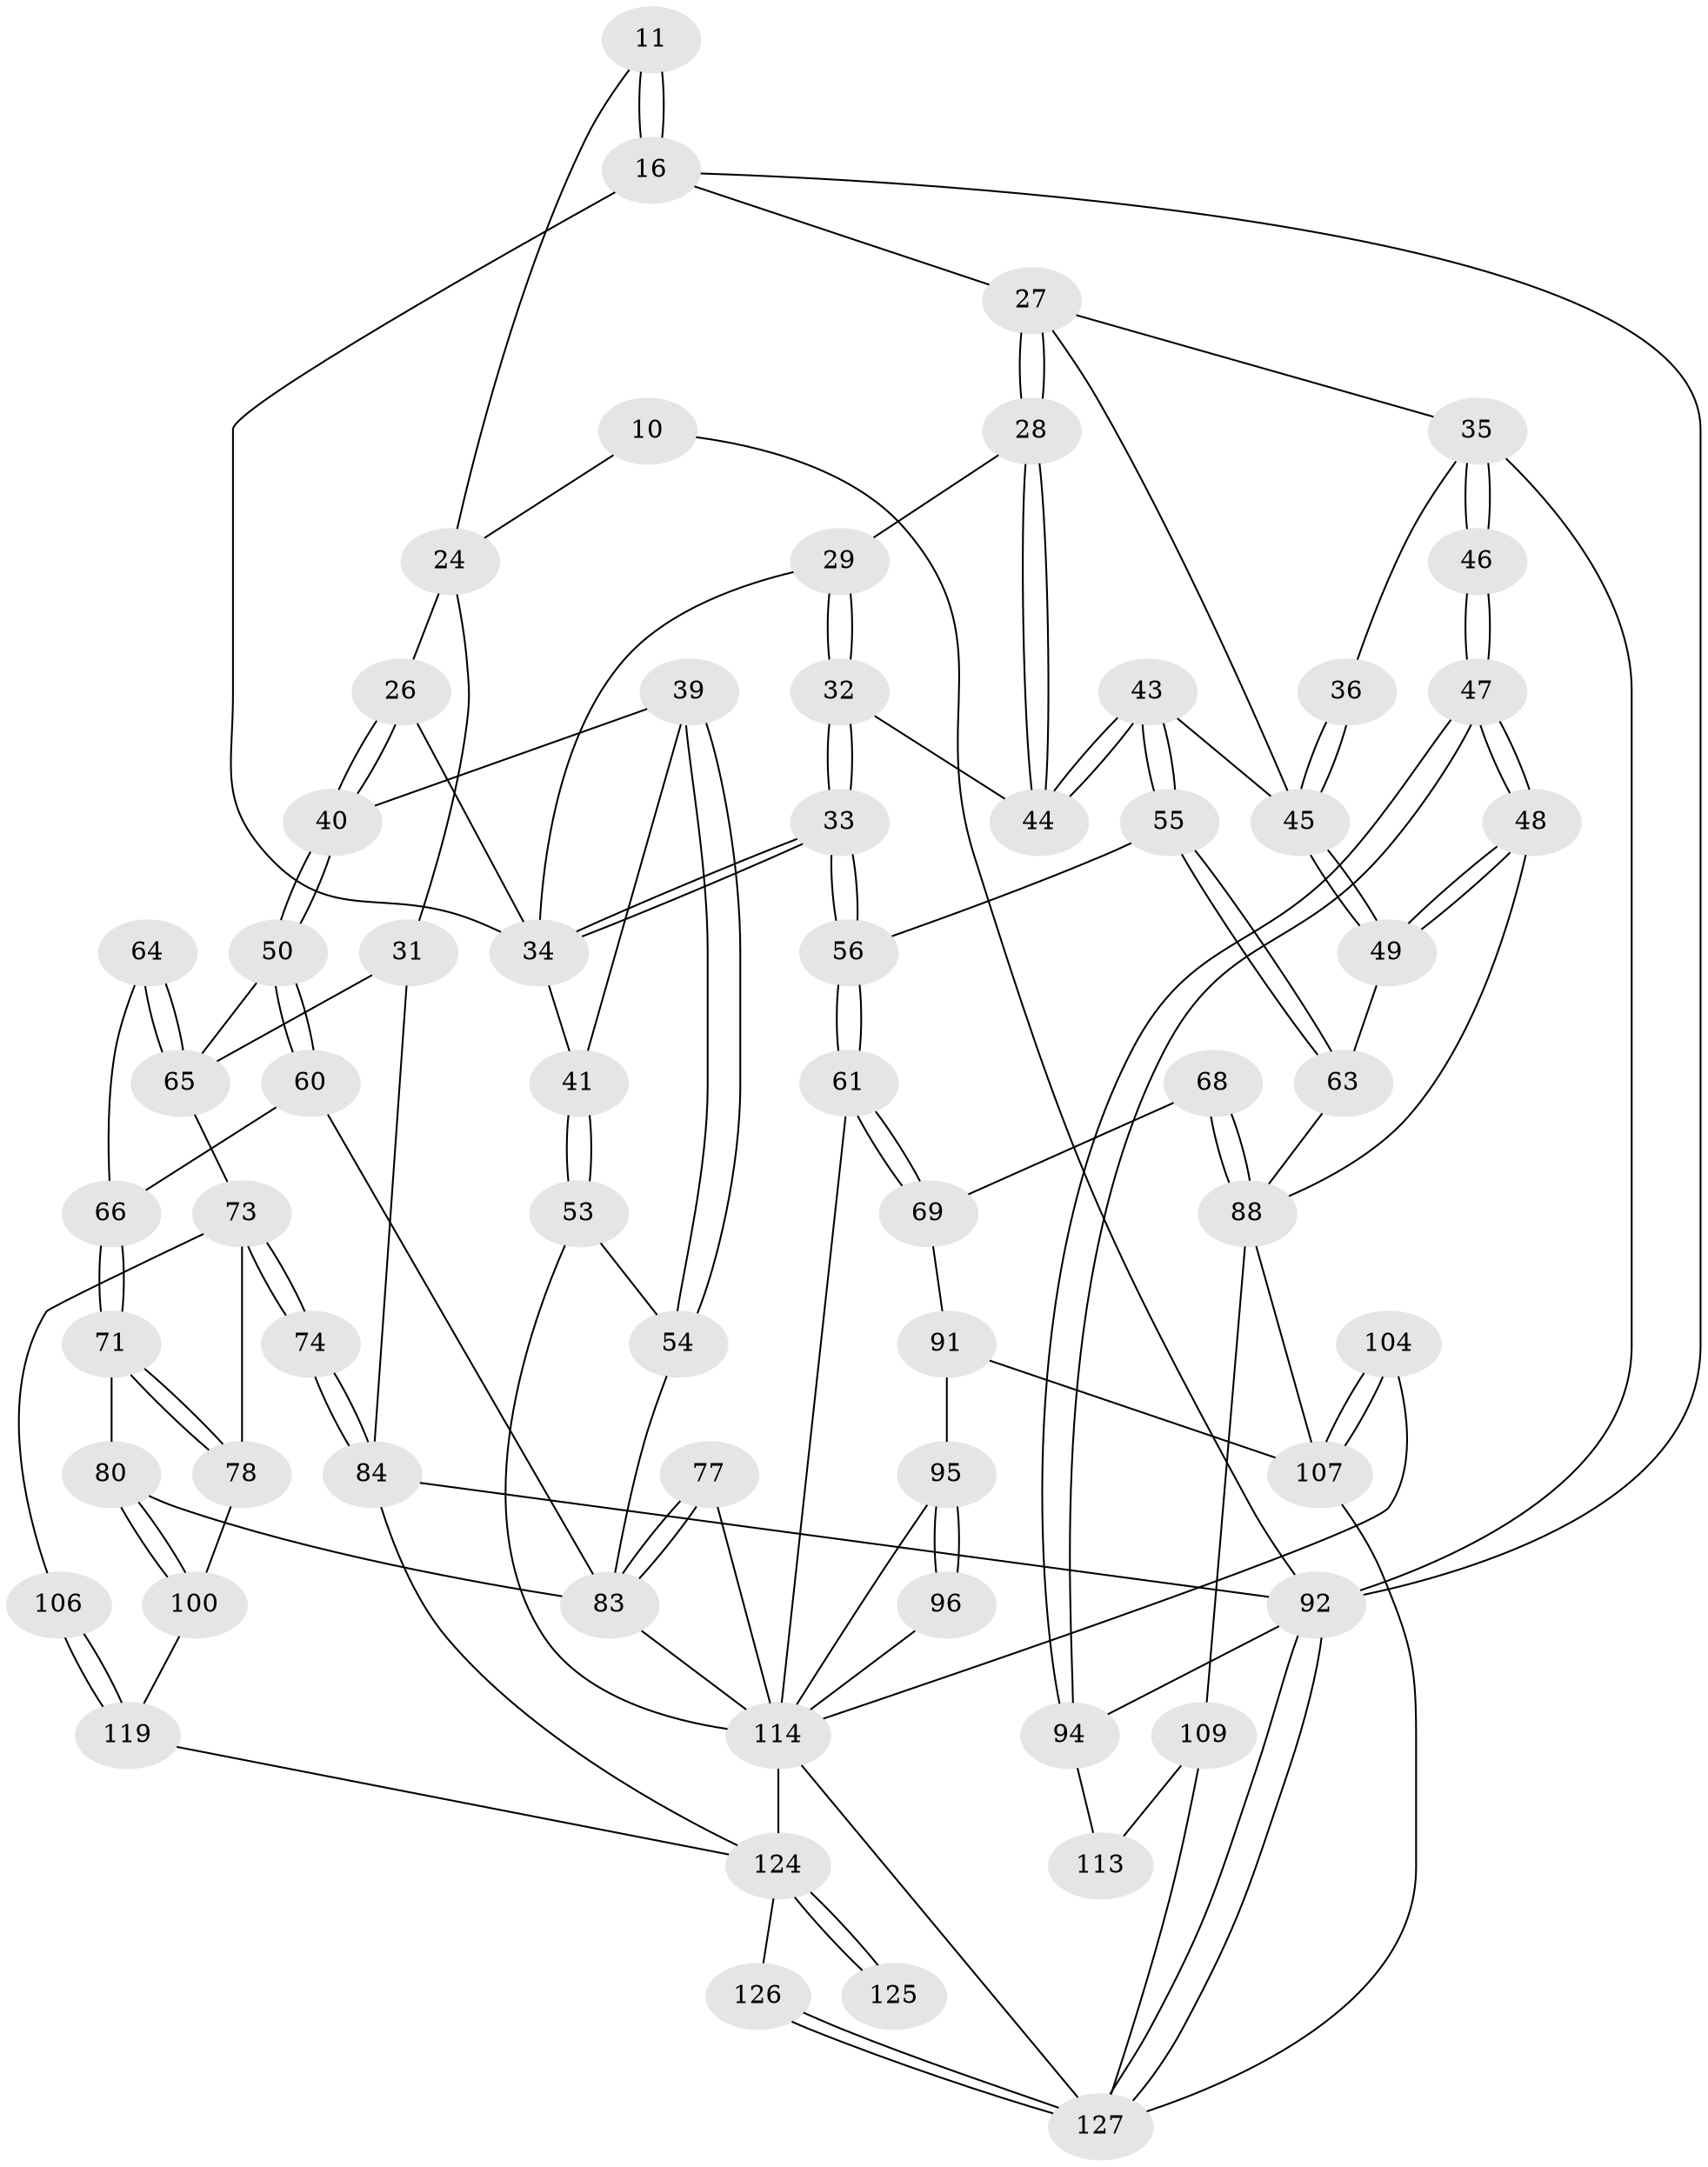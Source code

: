// original degree distribution, {3: 0.015748031496062992, 4: 0.2047244094488189, 6: 0.18110236220472442, 5: 0.5984251968503937}
// Generated by graph-tools (version 1.1) at 2025/05/03/04/25 22:05:26]
// undirected, 63 vertices, 139 edges
graph export_dot {
graph [start="1"]
  node [color=gray90,style=filled];
  10 [pos="+0.13854396316452505+0.013943794614568092"];
  11 [pos="+0.45997638492130494+0.06842830244959455",super="+6"];
  16 [pos="+0.5333517803424167+0.16010018674278856",super="+15+3"];
  24 [pos="+0.16901849441081107+0.3097103254809959",super="+8+9"];
  26 [pos="+0.2280602279865992+0.3483269672804007",super="+23"];
  27 [pos="+0.7647984921165075+0.23015485280762188",super="+19"];
  28 [pos="+0.7193860495244101+0.25222138892954715"];
  29 [pos="+0.5607475643656473+0.2210848224823684"];
  31 [pos="+0+0.3205443139076055",super="+25+14"];
  32 [pos="+0.5951315186276671+0.4209902710751047"];
  33 [pos="+0.5860974177219127+0.4346257099748244"];
  34 [pos="+0.5202377738030066+0.4290273652792545",super="+21+22"];
  35 [pos="+0.9193266430555066+0.3827185965644998",super="+18"];
  36 [pos="+0.9094253401689909+0.3899827958172522"];
  39 [pos="+0.344048961877359+0.40061719570333204"];
  40 [pos="+0.25023128675401823+0.40529183583568823"];
  41 [pos="+0.5046178038092033+0.4411547065529119",super="+38"];
  43 [pos="+0.7501335220533759+0.4678263131644752"];
  44 [pos="+0.6906875828991107+0.325022634453263"];
  45 [pos="+0.8905979820589722+0.4601742293276468",super="+42+37"];
  46 [pos="+1+0.4482745289677358"];
  47 [pos="+1+0.6148550839310963"];
  48 [pos="+0.9312303098685057+0.5527604269868497"];
  49 [pos="+0.8878544253852181+0.5156318394637718"];
  50 [pos="+0.236239550969328+0.45898203397163434"];
  53 [pos="+0.4546584540932064+0.5212892916427434"];
  54 [pos="+0.43124582801233113+0.5349238666813892"];
  55 [pos="+0.7502547585404282+0.47039144667748717"];
  56 [pos="+0.6346133494915354+0.4971154940879775"];
  60 [pos="+0.2376385577637379+0.4639500969786337"];
  61 [pos="+0.6291057355716739+0.5679358030469446"];
  63 [pos="+0.8199208697268966+0.5165237924029593"];
  64 [pos="+0.1170035444690839+0.5828239923788874"];
  65 [pos="+0.031194374972323365+0.7196891276255414",super="+52+51"];
  66 [pos="+0.1888442865090648+0.5587227613716554"];
  68 [pos="+0.6955253789709958+0.6045172258608342"];
  69 [pos="+0.658162726805499+0.6035814092389884"];
  71 [pos="+0.20540738243257284+0.6205797681966884"];
  73 [pos="+0.009436088808516534+0.7482982970562212",super="+72"];
  74 [pos="+0+0.748931322376555"];
  77 [pos="+0.4305672579020532+0.6302089493151418"];
  78 [pos="+0.12255615046375296+0.6849449913528675"];
  80 [pos="+0.2770046489680734+0.6537677178204572",super="+70"];
  83 [pos="+0.3832661036414607+0.7133948321428222",super="+79+59+57"];
  84 [pos="+0+1",super="+30"];
  88 [pos="+0.7721476968346951+0.7193662671799346",super="+82+67"];
  91 [pos="+0.6670090871548364+0.7060621820224589",super="+85"];
  92 [pos="+1+1",super="+4+5"];
  94 [pos="+1+0.6410060415542852",super="+93"];
  95 [pos="+0.6168564980972552+0.7167318331224216",super="+86+87"];
  96 [pos="+0.5494259398204151+0.737998015036952"];
  100 [pos="+0.2575703823648033+0.6855489559617405"];
  104 [pos="+0.6319580936786537+0.8090066254860372"];
  106 [pos="+0.032187107875862556+0.7642305171834439"];
  107 [pos="+0.7257860752047367+0.8940480148035915",super="+89+90"];
  109 [pos="+0.8565288238593456+0.8889761720133156",super="+108"];
  113 [pos="+0.8747983793754857+0.8821509832312763",super="+112"];
  114 [pos="+0.5386175365778889+0.8174969956954998",super="+105+98+99"];
  119 [pos="+0.17185293628563791+0.9304015507220215",super="+102+103"];
  124 [pos="+0.4681406721885843+1",super="+123+121"];
  125 [pos="+0.4259885016688848+1"];
  126 [pos="+0.5649078379492408+1",super="+122"];
  127 [pos="+0.8139062165657576+1",super="+111+118"];
  10 -- 92;
  10 -- 24;
  11 -- 16 [weight=3];
  11 -- 16;
  11 -- 24;
  16 -- 92;
  16 -- 27;
  16 -- 34;
  24 -- 26 [weight=2];
  24 -- 31 [weight=2];
  26 -- 40;
  26 -- 40;
  26 -- 34;
  27 -- 28;
  27 -- 28;
  27 -- 45;
  27 -- 35;
  28 -- 29;
  28 -- 44;
  28 -- 44;
  29 -- 32;
  29 -- 32;
  29 -- 34;
  31 -- 65;
  31 -- 84 [weight=2];
  32 -- 33;
  32 -- 33;
  32 -- 44;
  33 -- 34;
  33 -- 34;
  33 -- 56;
  33 -- 56;
  34 -- 41 [weight=2];
  35 -- 36;
  35 -- 46 [weight=2];
  35 -- 46;
  35 -- 92;
  36 -- 45 [weight=2];
  36 -- 45;
  39 -- 40;
  39 -- 54;
  39 -- 54;
  39 -- 41;
  40 -- 50;
  40 -- 50;
  41 -- 53;
  41 -- 53;
  43 -- 44;
  43 -- 44;
  43 -- 55;
  43 -- 55;
  43 -- 45;
  45 -- 49;
  45 -- 49;
  46 -- 47;
  46 -- 47;
  47 -- 48;
  47 -- 48;
  47 -- 94;
  47 -- 94;
  48 -- 49;
  48 -- 49;
  48 -- 88;
  49 -- 63;
  50 -- 60;
  50 -- 60;
  50 -- 65;
  53 -- 54;
  53 -- 114;
  54 -- 83;
  55 -- 56;
  55 -- 63;
  55 -- 63;
  56 -- 61;
  56 -- 61;
  60 -- 66;
  60 -- 83;
  61 -- 69;
  61 -- 69;
  61 -- 114;
  63 -- 88;
  64 -- 65 [weight=2];
  64 -- 65;
  64 -- 66;
  65 -- 73;
  66 -- 71;
  66 -- 71;
  68 -- 69;
  68 -- 88 [weight=2];
  68 -- 88;
  69 -- 91;
  71 -- 78;
  71 -- 78;
  71 -- 80;
  73 -- 74;
  73 -- 74;
  73 -- 106;
  73 -- 78;
  74 -- 84 [weight=2];
  74 -- 84;
  77 -- 83 [weight=2];
  77 -- 83;
  77 -- 114;
  78 -- 100;
  80 -- 100;
  80 -- 100;
  80 -- 83 [weight=2];
  83 -- 114;
  84 -- 92 [weight=2];
  84 -- 124;
  88 -- 107;
  88 -- 109;
  91 -- 95 [weight=2];
  91 -- 107;
  92 -- 127;
  92 -- 127;
  92 -- 94;
  94 -- 113 [weight=2];
  95 -- 96 [weight=2];
  95 -- 96;
  95 -- 114;
  96 -- 114;
  100 -- 119;
  104 -- 107 [weight=2];
  104 -- 107;
  104 -- 114;
  106 -- 119 [weight=2];
  106 -- 119;
  107 -- 127;
  109 -- 113 [weight=2];
  109 -- 127;
  114 -- 124 [weight=2];
  114 -- 127;
  119 -- 124 [weight=2];
  124 -- 125 [weight=3];
  124 -- 125;
  124 -- 126 [weight=2];
  126 -- 127 [weight=2];
  126 -- 127;
}
